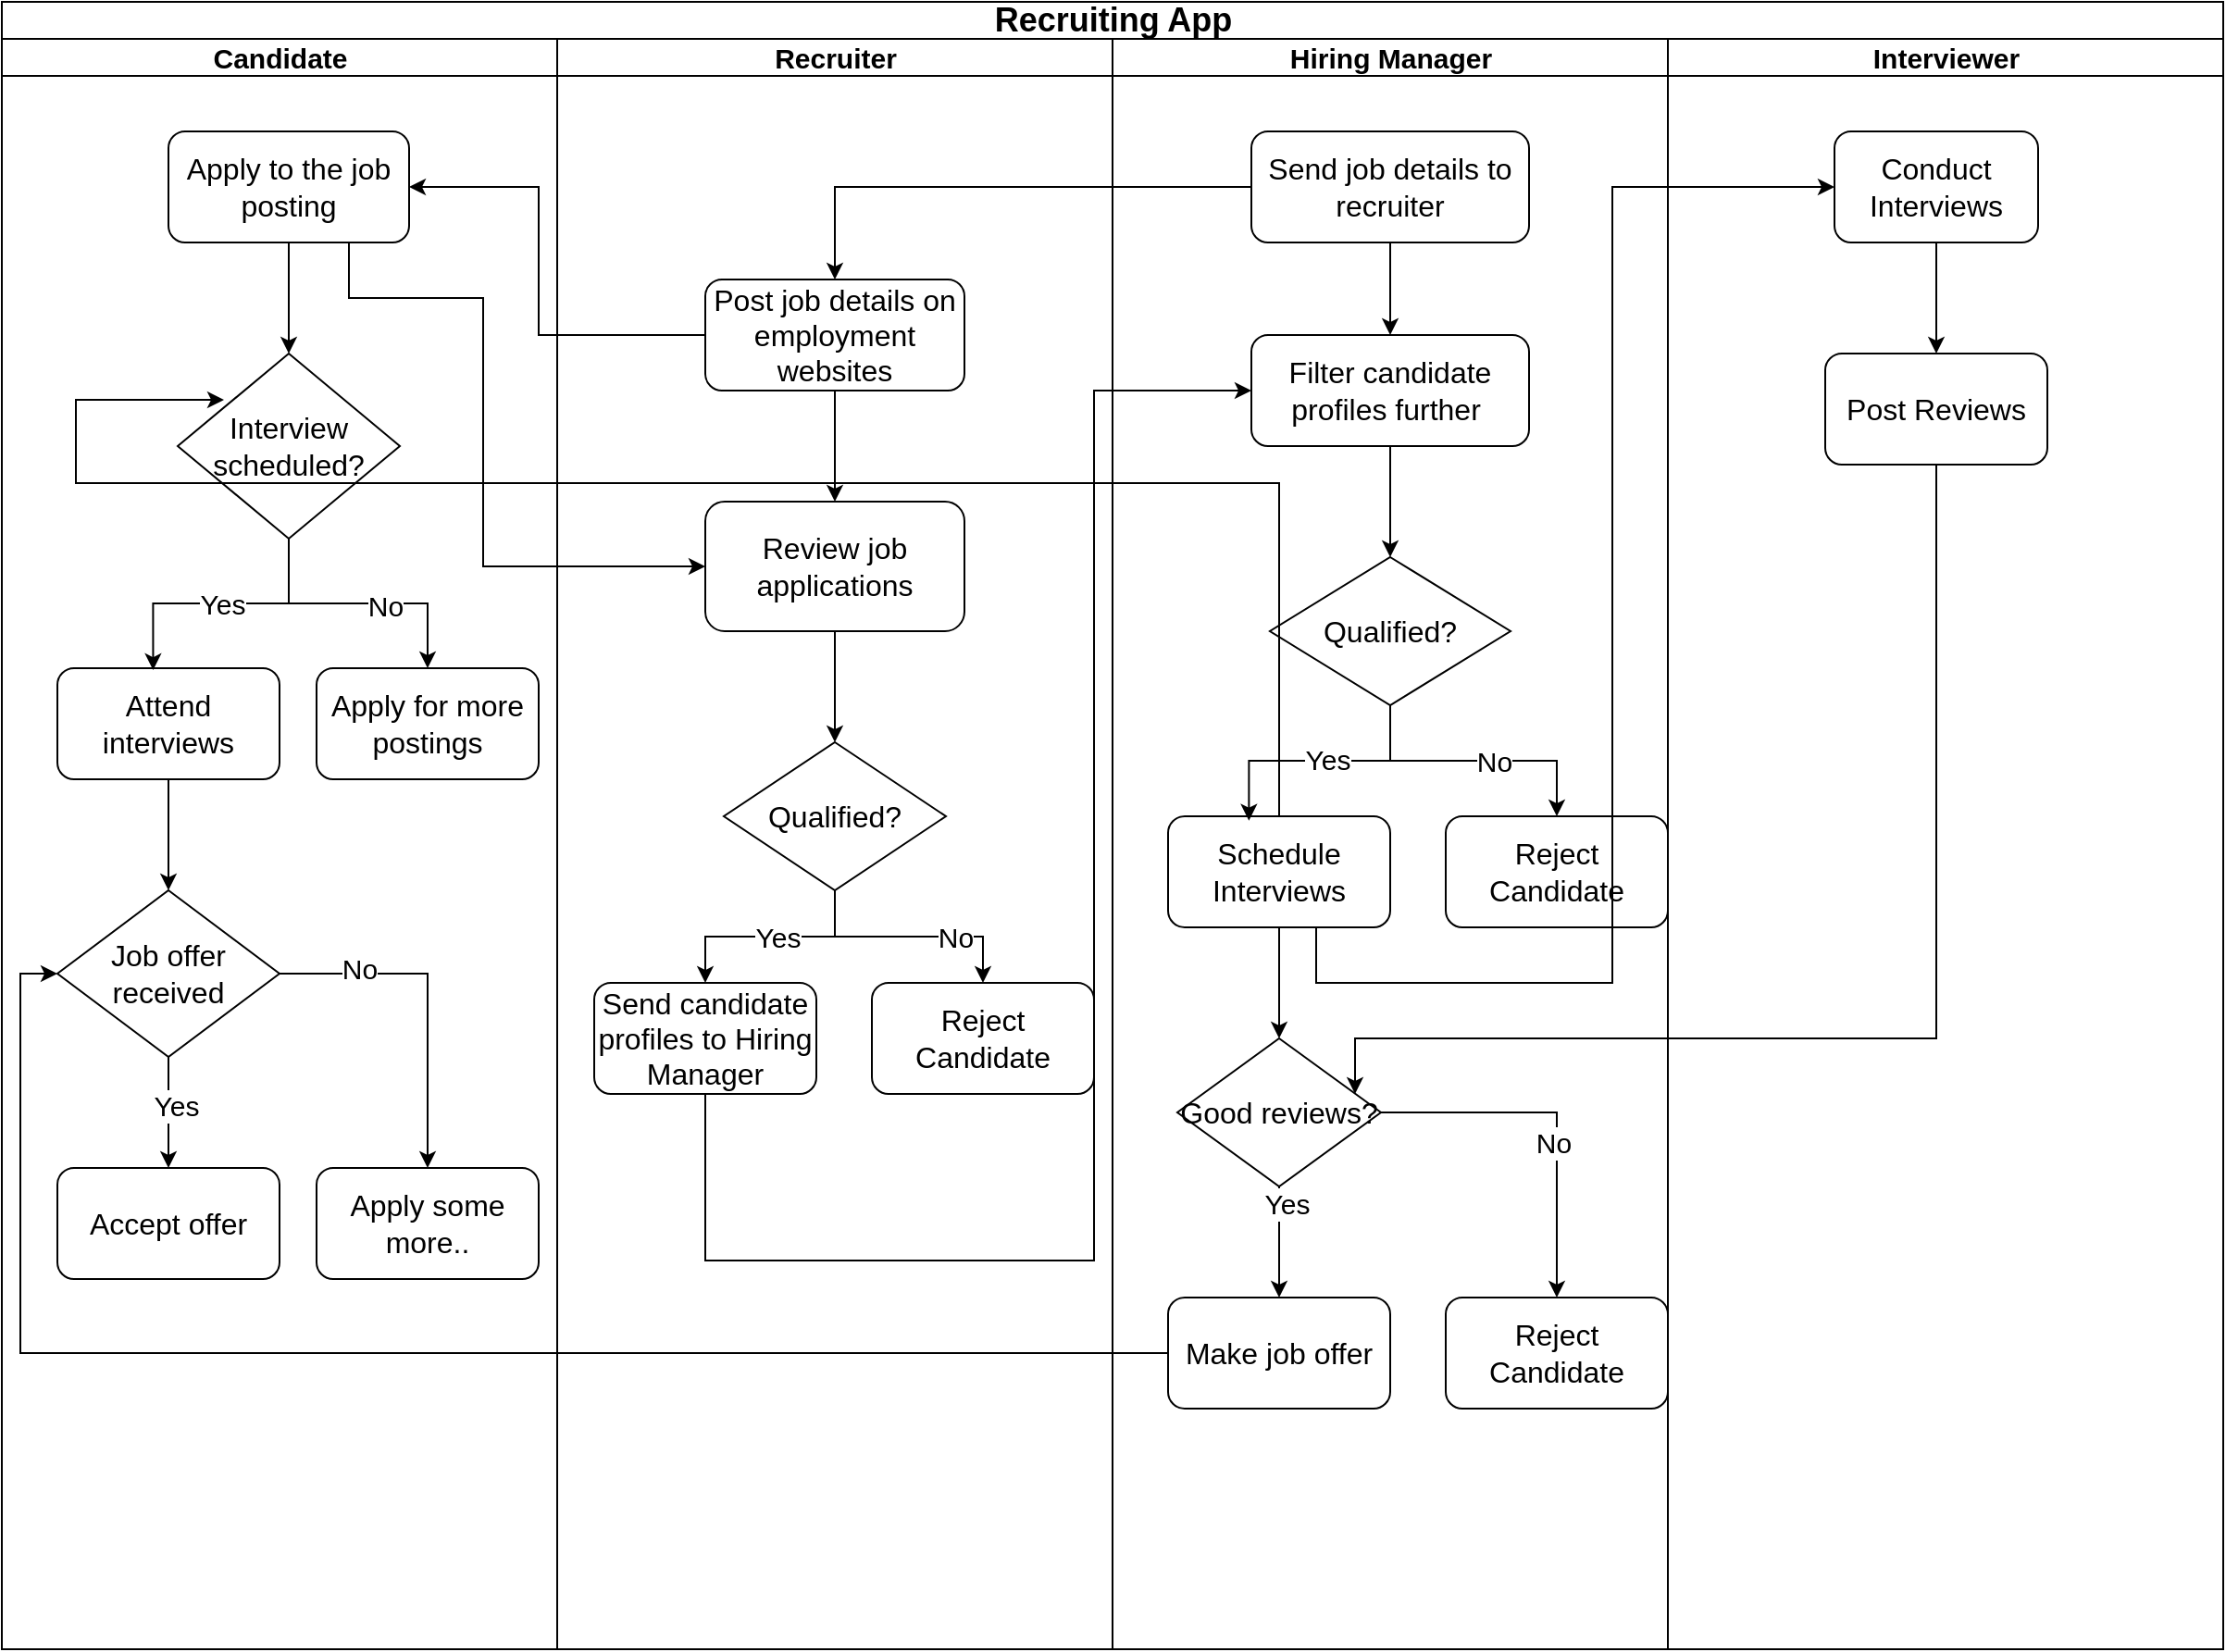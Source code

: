 <mxfile version="24.6.4" type="github">
  <diagram name="Page-1" id="9JSg5hkxb4Jkv8d5Q3OM">
    <mxGraphModel dx="1495" dy="929" grid="1" gridSize="10" guides="1" tooltips="1" connect="1" arrows="1" fold="1" page="1" pageScale="1" pageWidth="850" pageHeight="1100" math="0" shadow="0">
      <root>
        <mxCell id="0" />
        <mxCell id="1" parent="0" />
        <mxCell id="TddfoaQXzV4HAu44nRfr-1" value="&lt;font style=&quot;font-size: 18px;&quot;&gt;Recruiting App&lt;/font&gt;" style="swimlane;childLayout=stackLayout;resizeParent=1;resizeParentMax=0;startSize=20;html=1;" vertex="1" parent="1">
          <mxGeometry x="180" y="110" width="1200" height="890" as="geometry" />
        </mxCell>
        <mxCell id="TddfoaQXzV4HAu44nRfr-5" value="&lt;font style=&quot;font-size: 15px;&quot;&gt;Candidate&lt;/font&gt;" style="swimlane;startSize=20;html=1;" vertex="1" parent="TddfoaQXzV4HAu44nRfr-1">
          <mxGeometry y="20" width="300" height="870" as="geometry" />
        </mxCell>
        <mxCell id="TddfoaQXzV4HAu44nRfr-42" value="" style="edgeStyle=orthogonalEdgeStyle;rounded=0;orthogonalLoop=1;jettySize=auto;html=1;" edge="1" parent="TddfoaQXzV4HAu44nRfr-5" source="TddfoaQXzV4HAu44nRfr-14" target="TddfoaQXzV4HAu44nRfr-30">
          <mxGeometry relative="1" as="geometry" />
        </mxCell>
        <mxCell id="TddfoaQXzV4HAu44nRfr-14" value="&lt;font size=&quot;3&quot;&gt;Apply to the job posting&lt;/font&gt;" style="rounded=1;whiteSpace=wrap;html=1;" vertex="1" parent="TddfoaQXzV4HAu44nRfr-5">
          <mxGeometry x="90" y="50" width="130" height="60" as="geometry" />
        </mxCell>
        <mxCell id="TddfoaQXzV4HAu44nRfr-44" style="edgeStyle=orthogonalEdgeStyle;rounded=0;orthogonalLoop=1;jettySize=auto;html=1;" edge="1" parent="TddfoaQXzV4HAu44nRfr-5" source="TddfoaQXzV4HAu44nRfr-30" target="TddfoaQXzV4HAu44nRfr-32">
          <mxGeometry relative="1" as="geometry" />
        </mxCell>
        <mxCell id="TddfoaQXzV4HAu44nRfr-69" value="&lt;font style=&quot;font-size: 15px;&quot;&gt;No&lt;/font&gt;" style="edgeLabel;html=1;align=center;verticalAlign=middle;resizable=0;points=[];" vertex="1" connectable="0" parent="TddfoaQXzV4HAu44nRfr-44">
          <mxGeometry x="0.199" y="-1" relative="1" as="geometry">
            <mxPoint as="offset" />
          </mxGeometry>
        </mxCell>
        <mxCell id="TddfoaQXzV4HAu44nRfr-30" value="&lt;font size=&quot;3&quot;&gt;Interview scheduled?&lt;/font&gt;" style="rhombus;whiteSpace=wrap;html=1;" vertex="1" parent="TddfoaQXzV4HAu44nRfr-5">
          <mxGeometry x="95" y="170" width="120" height="100" as="geometry" />
        </mxCell>
        <mxCell id="TddfoaQXzV4HAu44nRfr-45" style="edgeStyle=orthogonalEdgeStyle;rounded=0;orthogonalLoop=1;jettySize=auto;html=1;entryX=0.5;entryY=0;entryDx=0;entryDy=0;" edge="1" parent="TddfoaQXzV4HAu44nRfr-5" source="TddfoaQXzV4HAu44nRfr-31" target="TddfoaQXzV4HAu44nRfr-33">
          <mxGeometry relative="1" as="geometry" />
        </mxCell>
        <mxCell id="TddfoaQXzV4HAu44nRfr-31" value="&lt;font size=&quot;3&quot;&gt;Attend interviews&lt;/font&gt;" style="rounded=1;whiteSpace=wrap;html=1;" vertex="1" parent="TddfoaQXzV4HAu44nRfr-5">
          <mxGeometry x="30" y="340" width="120" height="60" as="geometry" />
        </mxCell>
        <mxCell id="TddfoaQXzV4HAu44nRfr-32" value="&lt;font size=&quot;3&quot;&gt;Apply for more postings&lt;/font&gt;" style="rounded=1;whiteSpace=wrap;html=1;" vertex="1" parent="TddfoaQXzV4HAu44nRfr-5">
          <mxGeometry x="170" y="340" width="120" height="60" as="geometry" />
        </mxCell>
        <mxCell id="TddfoaQXzV4HAu44nRfr-47" value="" style="edgeStyle=orthogonalEdgeStyle;rounded=0;orthogonalLoop=1;jettySize=auto;html=1;" edge="1" parent="TddfoaQXzV4HAu44nRfr-5" source="TddfoaQXzV4HAu44nRfr-33" target="TddfoaQXzV4HAu44nRfr-34">
          <mxGeometry relative="1" as="geometry" />
        </mxCell>
        <mxCell id="TddfoaQXzV4HAu44nRfr-71" value="&lt;font style=&quot;font-size: 15px;&quot;&gt;Yes&lt;/font&gt;" style="edgeLabel;html=1;align=center;verticalAlign=middle;resizable=0;points=[];" vertex="1" connectable="0" parent="TddfoaQXzV4HAu44nRfr-47">
          <mxGeometry x="-0.144" y="4" relative="1" as="geometry">
            <mxPoint as="offset" />
          </mxGeometry>
        </mxCell>
        <mxCell id="TddfoaQXzV4HAu44nRfr-48" style="edgeStyle=orthogonalEdgeStyle;rounded=0;orthogonalLoop=1;jettySize=auto;html=1;" edge="1" parent="TddfoaQXzV4HAu44nRfr-5" source="TddfoaQXzV4HAu44nRfr-33" target="TddfoaQXzV4HAu44nRfr-35">
          <mxGeometry relative="1" as="geometry" />
        </mxCell>
        <mxCell id="TddfoaQXzV4HAu44nRfr-70" value="&lt;font style=&quot;font-size: 15px;&quot;&gt;No&lt;/font&gt;" style="edgeLabel;html=1;align=center;verticalAlign=middle;resizable=0;points=[];" vertex="1" connectable="0" parent="TddfoaQXzV4HAu44nRfr-48">
          <mxGeometry x="-0.542" y="3" relative="1" as="geometry">
            <mxPoint as="offset" />
          </mxGeometry>
        </mxCell>
        <mxCell id="TddfoaQXzV4HAu44nRfr-33" value="&lt;font size=&quot;3&quot;&gt;Job offer received&lt;/font&gt;" style="rhombus;whiteSpace=wrap;html=1;" vertex="1" parent="TddfoaQXzV4HAu44nRfr-5">
          <mxGeometry x="30" y="460" width="120" height="90" as="geometry" />
        </mxCell>
        <mxCell id="TddfoaQXzV4HAu44nRfr-34" value="&lt;font size=&quot;3&quot;&gt;Accept offer&lt;/font&gt;" style="rounded=1;whiteSpace=wrap;html=1;" vertex="1" parent="TddfoaQXzV4HAu44nRfr-5">
          <mxGeometry x="30" y="610" width="120" height="60" as="geometry" />
        </mxCell>
        <mxCell id="TddfoaQXzV4HAu44nRfr-35" value="&lt;font size=&quot;3&quot;&gt;Apply some more..&lt;/font&gt;" style="rounded=1;whiteSpace=wrap;html=1;" vertex="1" parent="TddfoaQXzV4HAu44nRfr-5">
          <mxGeometry x="170" y="610" width="120" height="60" as="geometry" />
        </mxCell>
        <mxCell id="TddfoaQXzV4HAu44nRfr-43" style="edgeStyle=orthogonalEdgeStyle;rounded=0;orthogonalLoop=1;jettySize=auto;html=1;entryX=0.431;entryY=0.017;entryDx=0;entryDy=0;entryPerimeter=0;" edge="1" parent="TddfoaQXzV4HAu44nRfr-5" source="TddfoaQXzV4HAu44nRfr-30" target="TddfoaQXzV4HAu44nRfr-31">
          <mxGeometry relative="1" as="geometry" />
        </mxCell>
        <mxCell id="TddfoaQXzV4HAu44nRfr-68" value="&lt;font style=&quot;font-size: 15px;&quot;&gt;Yes&lt;/font&gt;" style="edgeLabel;html=1;align=center;verticalAlign=middle;resizable=0;points=[];" vertex="1" connectable="0" parent="TddfoaQXzV4HAu44nRfr-43">
          <mxGeometry x="-0.016" relative="1" as="geometry">
            <mxPoint as="offset" />
          </mxGeometry>
        </mxCell>
        <mxCell id="TddfoaQXzV4HAu44nRfr-2" value="&lt;font style=&quot;font-size: 15px;&quot;&gt;Recruiter&lt;/font&gt;" style="swimlane;startSize=20;html=1;" vertex="1" parent="TddfoaQXzV4HAu44nRfr-1">
          <mxGeometry x="300" y="20" width="300" height="870" as="geometry" />
        </mxCell>
        <mxCell id="TddfoaQXzV4HAu44nRfr-37" value="" style="edgeStyle=orthogonalEdgeStyle;rounded=0;orthogonalLoop=1;jettySize=auto;html=1;" edge="1" parent="TddfoaQXzV4HAu44nRfr-2" source="TddfoaQXzV4HAu44nRfr-12" target="TddfoaQXzV4HAu44nRfr-16">
          <mxGeometry relative="1" as="geometry" />
        </mxCell>
        <mxCell id="TddfoaQXzV4HAu44nRfr-12" value="&lt;font size=&quot;3&quot;&gt;Post job details on employment websites&lt;/font&gt;" style="rounded=1;whiteSpace=wrap;html=1;" vertex="1" parent="TddfoaQXzV4HAu44nRfr-2">
          <mxGeometry x="80" y="130" width="140" height="60" as="geometry" />
        </mxCell>
        <mxCell id="TddfoaQXzV4HAu44nRfr-38" value="" style="edgeStyle=orthogonalEdgeStyle;rounded=0;orthogonalLoop=1;jettySize=auto;html=1;" edge="1" parent="TddfoaQXzV4HAu44nRfr-2" source="TddfoaQXzV4HAu44nRfr-16" target="TddfoaQXzV4HAu44nRfr-17">
          <mxGeometry relative="1" as="geometry" />
        </mxCell>
        <mxCell id="TddfoaQXzV4HAu44nRfr-16" value="&lt;font size=&quot;3&quot;&gt;Review job applications&lt;/font&gt;" style="rounded=1;whiteSpace=wrap;html=1;" vertex="1" parent="TddfoaQXzV4HAu44nRfr-2">
          <mxGeometry x="80" y="250" width="140" height="70" as="geometry" />
        </mxCell>
        <mxCell id="TddfoaQXzV4HAu44nRfr-49" style="edgeStyle=orthogonalEdgeStyle;rounded=0;orthogonalLoop=1;jettySize=auto;html=1;entryX=0.5;entryY=0;entryDx=0;entryDy=0;" edge="1" parent="TddfoaQXzV4HAu44nRfr-2" source="TddfoaQXzV4HAu44nRfr-17" target="TddfoaQXzV4HAu44nRfr-22">
          <mxGeometry relative="1" as="geometry" />
        </mxCell>
        <mxCell id="TddfoaQXzV4HAu44nRfr-72" value="&lt;font style=&quot;font-size: 15px;&quot;&gt;Yes&lt;/font&gt;" style="edgeLabel;html=1;align=center;verticalAlign=middle;resizable=0;points=[];" vertex="1" connectable="0" parent="TddfoaQXzV4HAu44nRfr-49">
          <mxGeometry x="-0.065" relative="1" as="geometry">
            <mxPoint as="offset" />
          </mxGeometry>
        </mxCell>
        <mxCell id="TddfoaQXzV4HAu44nRfr-50" style="edgeStyle=orthogonalEdgeStyle;rounded=0;orthogonalLoop=1;jettySize=auto;html=1;" edge="1" parent="TddfoaQXzV4HAu44nRfr-2" source="TddfoaQXzV4HAu44nRfr-17" target="TddfoaQXzV4HAu44nRfr-23">
          <mxGeometry relative="1" as="geometry" />
        </mxCell>
        <mxCell id="TddfoaQXzV4HAu44nRfr-73" value="&lt;font style=&quot;font-size: 15px;&quot;&gt;No&lt;/font&gt;" style="edgeLabel;html=1;align=center;verticalAlign=middle;resizable=0;points=[];" vertex="1" connectable="0" parent="TddfoaQXzV4HAu44nRfr-50">
          <mxGeometry x="0.363" relative="1" as="geometry">
            <mxPoint x="1" as="offset" />
          </mxGeometry>
        </mxCell>
        <mxCell id="TddfoaQXzV4HAu44nRfr-17" value="&lt;font size=&quot;3&quot;&gt;Qualified?&lt;/font&gt;" style="rhombus;whiteSpace=wrap;html=1;" vertex="1" parent="TddfoaQXzV4HAu44nRfr-2">
          <mxGeometry x="90" y="380" width="120" height="80" as="geometry" />
        </mxCell>
        <mxCell id="TddfoaQXzV4HAu44nRfr-22" value="&lt;font size=&quot;3&quot;&gt;Send candidate profiles to Hiring Manager&lt;/font&gt;" style="rounded=1;whiteSpace=wrap;html=1;" vertex="1" parent="TddfoaQXzV4HAu44nRfr-2">
          <mxGeometry x="20" y="510" width="120" height="60" as="geometry" />
        </mxCell>
        <mxCell id="TddfoaQXzV4HAu44nRfr-23" value="&lt;font size=&quot;3&quot;&gt;Reject Candidate&lt;/font&gt;" style="rounded=1;whiteSpace=wrap;html=1;" vertex="1" parent="TddfoaQXzV4HAu44nRfr-2">
          <mxGeometry x="170" y="510" width="120" height="60" as="geometry" />
        </mxCell>
        <mxCell id="TddfoaQXzV4HAu44nRfr-3" value="&lt;font style=&quot;font-size: 15px;&quot;&gt;Hiring Manager&lt;/font&gt;" style="swimlane;startSize=20;html=1;" vertex="1" parent="TddfoaQXzV4HAu44nRfr-1">
          <mxGeometry x="600" y="20" width="300" height="870" as="geometry" />
        </mxCell>
        <mxCell id="TddfoaQXzV4HAu44nRfr-51" style="edgeStyle=orthogonalEdgeStyle;rounded=0;orthogonalLoop=1;jettySize=auto;html=1;exitX=0.5;exitY=1;exitDx=0;exitDy=0;" edge="1" parent="TddfoaQXzV4HAu44nRfr-3" source="TddfoaQXzV4HAu44nRfr-10" target="TddfoaQXzV4HAu44nRfr-18">
          <mxGeometry relative="1" as="geometry" />
        </mxCell>
        <mxCell id="TddfoaQXzV4HAu44nRfr-10" value="&lt;font size=&quot;3&quot;&gt;Send job details to recruiter&lt;/font&gt;" style="rounded=1;whiteSpace=wrap;html=1;" vertex="1" parent="TddfoaQXzV4HAu44nRfr-3">
          <mxGeometry x="75" y="50" width="150" height="60" as="geometry" />
        </mxCell>
        <mxCell id="TddfoaQXzV4HAu44nRfr-52" style="edgeStyle=orthogonalEdgeStyle;rounded=0;orthogonalLoop=1;jettySize=auto;html=1;entryX=0.5;entryY=0;entryDx=0;entryDy=0;" edge="1" parent="TddfoaQXzV4HAu44nRfr-3" source="TddfoaQXzV4HAu44nRfr-18" target="TddfoaQXzV4HAu44nRfr-19">
          <mxGeometry relative="1" as="geometry" />
        </mxCell>
        <mxCell id="TddfoaQXzV4HAu44nRfr-18" value="&lt;font size=&quot;3&quot;&gt;Filter candidate profiles further&amp;nbsp;&lt;/font&gt;" style="rounded=1;whiteSpace=wrap;html=1;" vertex="1" parent="TddfoaQXzV4HAu44nRfr-3">
          <mxGeometry x="75" y="160" width="150" height="60" as="geometry" />
        </mxCell>
        <mxCell id="TddfoaQXzV4HAu44nRfr-54" style="edgeStyle=orthogonalEdgeStyle;rounded=0;orthogonalLoop=1;jettySize=auto;html=1;exitX=0.5;exitY=1;exitDx=0;exitDy=0;" edge="1" parent="TddfoaQXzV4HAu44nRfr-3" source="TddfoaQXzV4HAu44nRfr-19" target="TddfoaQXzV4HAu44nRfr-21">
          <mxGeometry relative="1" as="geometry" />
        </mxCell>
        <mxCell id="TddfoaQXzV4HAu44nRfr-76" value="&lt;font style=&quot;font-size: 15px;&quot;&gt;No&lt;/font&gt;" style="edgeLabel;html=1;align=center;verticalAlign=middle;resizable=0;points=[];" vertex="1" connectable="0" parent="TddfoaQXzV4HAu44nRfr-54">
          <mxGeometry x="0.142" relative="1" as="geometry">
            <mxPoint as="offset" />
          </mxGeometry>
        </mxCell>
        <mxCell id="TddfoaQXzV4HAu44nRfr-19" value="&lt;font size=&quot;3&quot;&gt;Qualified?&lt;/font&gt;" style="rhombus;whiteSpace=wrap;html=1;" vertex="1" parent="TddfoaQXzV4HAu44nRfr-3">
          <mxGeometry x="85" y="280" width="130" height="80" as="geometry" />
        </mxCell>
        <mxCell id="TddfoaQXzV4HAu44nRfr-55" value="" style="edgeStyle=orthogonalEdgeStyle;rounded=0;orthogonalLoop=1;jettySize=auto;html=1;" edge="1" parent="TddfoaQXzV4HAu44nRfr-3" source="TddfoaQXzV4HAu44nRfr-20" target="TddfoaQXzV4HAu44nRfr-27">
          <mxGeometry relative="1" as="geometry" />
        </mxCell>
        <mxCell id="TddfoaQXzV4HAu44nRfr-20" value="&lt;font size=&quot;3&quot;&gt;Schedule Interviews&lt;/font&gt;" style="rounded=1;whiteSpace=wrap;html=1;" vertex="1" parent="TddfoaQXzV4HAu44nRfr-3">
          <mxGeometry x="30" y="420" width="120" height="60" as="geometry" />
        </mxCell>
        <mxCell id="TddfoaQXzV4HAu44nRfr-21" value="&lt;font size=&quot;3&quot;&gt;Reject Candidate&lt;/font&gt;" style="rounded=1;whiteSpace=wrap;html=1;" vertex="1" parent="TddfoaQXzV4HAu44nRfr-3">
          <mxGeometry x="180" y="420" width="120" height="60" as="geometry" />
        </mxCell>
        <mxCell id="TddfoaQXzV4HAu44nRfr-56" value="" style="edgeStyle=orthogonalEdgeStyle;rounded=0;orthogonalLoop=1;jettySize=auto;html=1;" edge="1" parent="TddfoaQXzV4HAu44nRfr-3" source="TddfoaQXzV4HAu44nRfr-27" target="TddfoaQXzV4HAu44nRfr-28">
          <mxGeometry relative="1" as="geometry" />
        </mxCell>
        <mxCell id="TddfoaQXzV4HAu44nRfr-77" value="&lt;font style=&quot;font-size: 15px;&quot;&gt;Yes&lt;/font&gt;" style="edgeLabel;html=1;align=center;verticalAlign=middle;resizable=0;points=[];" vertex="1" connectable="0" parent="TddfoaQXzV4HAu44nRfr-56">
          <mxGeometry x="-0.7" y="4" relative="1" as="geometry">
            <mxPoint as="offset" />
          </mxGeometry>
        </mxCell>
        <mxCell id="TddfoaQXzV4HAu44nRfr-57" style="edgeStyle=orthogonalEdgeStyle;rounded=0;orthogonalLoop=1;jettySize=auto;html=1;entryX=0.5;entryY=0;entryDx=0;entryDy=0;" edge="1" parent="TddfoaQXzV4HAu44nRfr-3" source="TddfoaQXzV4HAu44nRfr-27" target="TddfoaQXzV4HAu44nRfr-29">
          <mxGeometry relative="1" as="geometry" />
        </mxCell>
        <mxCell id="TddfoaQXzV4HAu44nRfr-78" value="&lt;font style=&quot;font-size: 15px;&quot;&gt;No&lt;/font&gt;" style="edgeLabel;html=1;align=center;verticalAlign=middle;resizable=0;points=[];" vertex="1" connectable="0" parent="TddfoaQXzV4HAu44nRfr-57">
          <mxGeometry x="0.136" y="-2" relative="1" as="geometry">
            <mxPoint as="offset" />
          </mxGeometry>
        </mxCell>
        <mxCell id="TddfoaQXzV4HAu44nRfr-27" value="&lt;font size=&quot;3&quot;&gt;Good reviews?&lt;/font&gt;" style="rhombus;whiteSpace=wrap;html=1;" vertex="1" parent="TddfoaQXzV4HAu44nRfr-3">
          <mxGeometry x="35" y="540" width="110" height="80" as="geometry" />
        </mxCell>
        <mxCell id="TddfoaQXzV4HAu44nRfr-28" value="&lt;font size=&quot;3&quot;&gt;Make job offer&lt;/font&gt;" style="rounded=1;whiteSpace=wrap;html=1;" vertex="1" parent="TddfoaQXzV4HAu44nRfr-3">
          <mxGeometry x="30" y="680" width="120" height="60" as="geometry" />
        </mxCell>
        <mxCell id="TddfoaQXzV4HAu44nRfr-29" value="&lt;font size=&quot;3&quot;&gt;Reject Candidate&lt;/font&gt;" style="rounded=1;whiteSpace=wrap;html=1;" vertex="1" parent="TddfoaQXzV4HAu44nRfr-3">
          <mxGeometry x="180" y="680" width="120" height="60" as="geometry" />
        </mxCell>
        <mxCell id="TddfoaQXzV4HAu44nRfr-53" style="edgeStyle=orthogonalEdgeStyle;rounded=0;orthogonalLoop=1;jettySize=auto;html=1;exitX=0.5;exitY=1;exitDx=0;exitDy=0;entryX=0.364;entryY=0.039;entryDx=0;entryDy=0;entryPerimeter=0;" edge="1" parent="TddfoaQXzV4HAu44nRfr-3" source="TddfoaQXzV4HAu44nRfr-19" target="TddfoaQXzV4HAu44nRfr-20">
          <mxGeometry relative="1" as="geometry" />
        </mxCell>
        <mxCell id="TddfoaQXzV4HAu44nRfr-75" value="&lt;font style=&quot;font-size: 15px;&quot;&gt;Yes&lt;/font&gt;" style="edgeLabel;html=1;align=center;verticalAlign=middle;resizable=0;points=[];" vertex="1" connectable="0" parent="TddfoaQXzV4HAu44nRfr-53">
          <mxGeometry x="-0.08" y="-1" relative="1" as="geometry">
            <mxPoint as="offset" />
          </mxGeometry>
        </mxCell>
        <mxCell id="TddfoaQXzV4HAu44nRfr-59" style="edgeStyle=orthogonalEdgeStyle;rounded=0;orthogonalLoop=1;jettySize=auto;html=1;exitX=0;exitY=0.5;exitDx=0;exitDy=0;" edge="1" parent="TddfoaQXzV4HAu44nRfr-1" source="TddfoaQXzV4HAu44nRfr-10" target="TddfoaQXzV4HAu44nRfr-12">
          <mxGeometry relative="1" as="geometry" />
        </mxCell>
        <mxCell id="TddfoaQXzV4HAu44nRfr-60" style="edgeStyle=orthogonalEdgeStyle;rounded=0;orthogonalLoop=1;jettySize=auto;html=1;entryX=1;entryY=0.5;entryDx=0;entryDy=0;exitX=0;exitY=0.5;exitDx=0;exitDy=0;" edge="1" parent="TddfoaQXzV4HAu44nRfr-1" source="TddfoaQXzV4HAu44nRfr-12" target="TddfoaQXzV4HAu44nRfr-14">
          <mxGeometry relative="1" as="geometry">
            <mxPoint x="370" y="180.067" as="sourcePoint" />
            <mxPoint x="210" y="100" as="targetPoint" />
            <Array as="points">
              <mxPoint x="290" y="180" />
              <mxPoint x="290" y="100" />
            </Array>
          </mxGeometry>
        </mxCell>
        <mxCell id="TddfoaQXzV4HAu44nRfr-62" style="edgeStyle=orthogonalEdgeStyle;rounded=0;orthogonalLoop=1;jettySize=auto;html=1;exitX=0.75;exitY=1;exitDx=0;exitDy=0;entryX=0;entryY=0.5;entryDx=0;entryDy=0;" edge="1" parent="TddfoaQXzV4HAu44nRfr-1" source="TddfoaQXzV4HAu44nRfr-14" target="TddfoaQXzV4HAu44nRfr-16">
          <mxGeometry relative="1" as="geometry">
            <Array as="points">
              <mxPoint x="188" y="160" />
              <mxPoint x="260" y="160" />
              <mxPoint x="260" y="305" />
            </Array>
          </mxGeometry>
        </mxCell>
        <mxCell id="TddfoaQXzV4HAu44nRfr-64" style="edgeStyle=orthogonalEdgeStyle;rounded=0;orthogonalLoop=1;jettySize=auto;html=1;entryX=0;entryY=0.5;entryDx=0;entryDy=0;" edge="1" parent="TddfoaQXzV4HAu44nRfr-1" source="TddfoaQXzV4HAu44nRfr-22" target="TddfoaQXzV4HAu44nRfr-18">
          <mxGeometry relative="1" as="geometry">
            <Array as="points">
              <mxPoint x="380" y="680" />
              <mxPoint x="590" y="680" />
              <mxPoint x="590" y="210" />
            </Array>
          </mxGeometry>
        </mxCell>
        <mxCell id="TddfoaQXzV4HAu44nRfr-65" style="edgeStyle=orthogonalEdgeStyle;rounded=0;orthogonalLoop=1;jettySize=auto;html=1;entryX=0;entryY=0.5;entryDx=0;entryDy=0;" edge="1" parent="TddfoaQXzV4HAu44nRfr-1" source="TddfoaQXzV4HAu44nRfr-20" target="TddfoaQXzV4HAu44nRfr-24">
          <mxGeometry relative="1" as="geometry">
            <Array as="points">
              <mxPoint x="710" y="530" />
              <mxPoint x="870" y="530" />
              <mxPoint x="870" y="100" />
            </Array>
          </mxGeometry>
        </mxCell>
        <mxCell id="TddfoaQXzV4HAu44nRfr-66" style="edgeStyle=orthogonalEdgeStyle;rounded=0;orthogonalLoop=1;jettySize=auto;html=1;" edge="1" parent="TddfoaQXzV4HAu44nRfr-1" source="TddfoaQXzV4HAu44nRfr-25">
          <mxGeometry relative="1" as="geometry">
            <mxPoint x="731" y="590" as="targetPoint" />
            <Array as="points">
              <mxPoint x="1045" y="560" />
              <mxPoint x="731" y="560" />
            </Array>
          </mxGeometry>
        </mxCell>
        <mxCell id="TddfoaQXzV4HAu44nRfr-67" style="edgeStyle=orthogonalEdgeStyle;rounded=0;orthogonalLoop=1;jettySize=auto;html=1;" edge="1" parent="TddfoaQXzV4HAu44nRfr-1" source="TddfoaQXzV4HAu44nRfr-20">
          <mxGeometry relative="1" as="geometry">
            <mxPoint x="120" y="215" as="targetPoint" />
            <Array as="points">
              <mxPoint x="690" y="260" />
              <mxPoint x="40" y="260" />
              <mxPoint x="40" y="215" />
            </Array>
          </mxGeometry>
        </mxCell>
        <mxCell id="TddfoaQXzV4HAu44nRfr-4" value="&lt;font style=&quot;font-size: 15px;&quot;&gt;Interviewer&lt;/font&gt;" style="swimlane;startSize=20;html=1;" vertex="1" parent="TddfoaQXzV4HAu44nRfr-1">
          <mxGeometry x="900" y="20" width="300" height="870" as="geometry" />
        </mxCell>
        <mxCell id="TddfoaQXzV4HAu44nRfr-58" value="" style="edgeStyle=orthogonalEdgeStyle;rounded=0;orthogonalLoop=1;jettySize=auto;html=1;" edge="1" parent="TddfoaQXzV4HAu44nRfr-4" source="TddfoaQXzV4HAu44nRfr-24" target="TddfoaQXzV4HAu44nRfr-25">
          <mxGeometry relative="1" as="geometry" />
        </mxCell>
        <mxCell id="TddfoaQXzV4HAu44nRfr-24" value="&lt;font size=&quot;3&quot;&gt;Conduct Interviews&lt;/font&gt;" style="rounded=1;whiteSpace=wrap;html=1;" vertex="1" parent="TddfoaQXzV4HAu44nRfr-4">
          <mxGeometry x="90" y="50" width="110" height="60" as="geometry" />
        </mxCell>
        <mxCell id="TddfoaQXzV4HAu44nRfr-25" value="&lt;font size=&quot;3&quot;&gt;Post Reviews&lt;/font&gt;" style="rounded=1;whiteSpace=wrap;html=1;" vertex="1" parent="TddfoaQXzV4HAu44nRfr-4">
          <mxGeometry x="85" y="170" width="120" height="60" as="geometry" />
        </mxCell>
        <mxCell id="TddfoaQXzV4HAu44nRfr-74" style="edgeStyle=orthogonalEdgeStyle;rounded=0;orthogonalLoop=1;jettySize=auto;html=1;entryX=0;entryY=0.5;entryDx=0;entryDy=0;" edge="1" parent="TddfoaQXzV4HAu44nRfr-1" source="TddfoaQXzV4HAu44nRfr-28" target="TddfoaQXzV4HAu44nRfr-33">
          <mxGeometry relative="1" as="geometry" />
        </mxCell>
      </root>
    </mxGraphModel>
  </diagram>
</mxfile>
